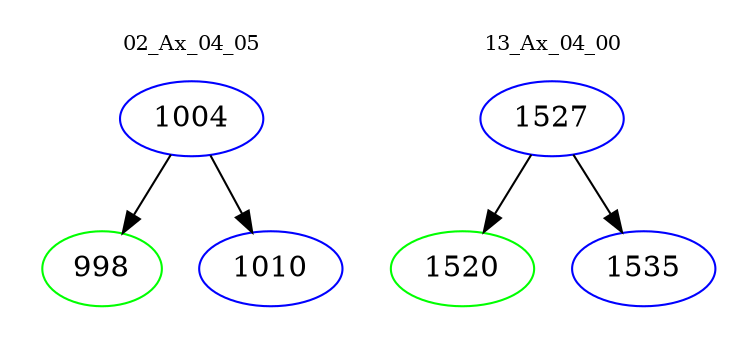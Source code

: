 digraph{
subgraph cluster_0 {
color = white
label = "02_Ax_04_05";
fontsize=10;
T0_1004 [label="1004", color="blue"]
T0_1004 -> T0_998 [color="black"]
T0_998 [label="998", color="green"]
T0_1004 -> T0_1010 [color="black"]
T0_1010 [label="1010", color="blue"]
}
subgraph cluster_1 {
color = white
label = "13_Ax_04_00";
fontsize=10;
T1_1527 [label="1527", color="blue"]
T1_1527 -> T1_1520 [color="black"]
T1_1520 [label="1520", color="green"]
T1_1527 -> T1_1535 [color="black"]
T1_1535 [label="1535", color="blue"]
}
}
